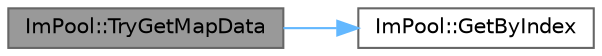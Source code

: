 digraph "ImPool::TryGetMapData"
{
 // LATEX_PDF_SIZE
  bgcolor="transparent";
  edge [fontname=Helvetica,fontsize=10,labelfontname=Helvetica,labelfontsize=10];
  node [fontname=Helvetica,fontsize=10,shape=box,height=0.2,width=0.4];
  rankdir="LR";
  Node1 [id="Node000001",label="ImPool::TryGetMapData",height=0.2,width=0.4,color="gray40", fillcolor="grey60", style="filled", fontcolor="black",tooltip=" "];
  Node1 -> Node2 [id="edge1_Node000001_Node000002",color="steelblue1",style="solid",tooltip=" "];
  Node2 [id="Node000002",label="ImPool::GetByIndex",height=0.2,width=0.4,color="grey40", fillcolor="white", style="filled",URL="$struct_im_pool.html#a0129c0e467c287a5a7441f2abe0baf35",tooltip=" "];
}
